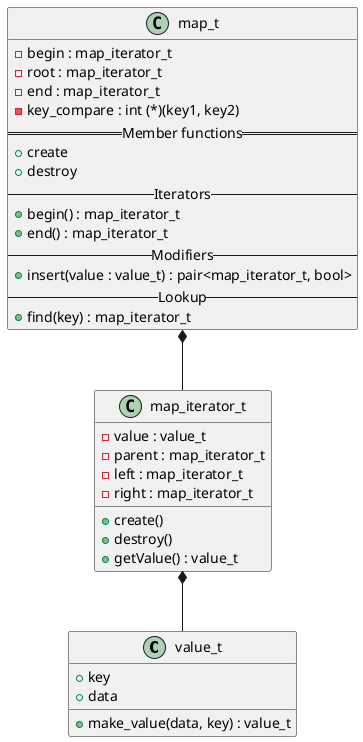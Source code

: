 @startuml map_t
class value_t {
    + key
    + data
    + make_value(data, key) : value_t
}

class map_iterator_t {
    - value : value_t
    - parent : map_iterator_t
    - left : map_iterator_t
    - right : map_iterator_t
    + create()
    + destroy()
    + getValue() : value_t
}

class map_t {
    - begin : map_iterator_t
    - root : map_iterator_t
    - end : map_iterator_t
    - key_compare : int (*)(key1, key2)
    == Member functions ==
    + create
    + destroy
    -- Iterators --
    + begin() : map_iterator_t
    + end() : map_iterator_t
    -- Modifiers --
    + insert(value : value_t) : pair<map_iterator_t, bool>
    -- Lookup --
    + find(key) : map_iterator_t
}

map_iterator_t *-- value_t
map_t *-- map_iterator_t
@enduml